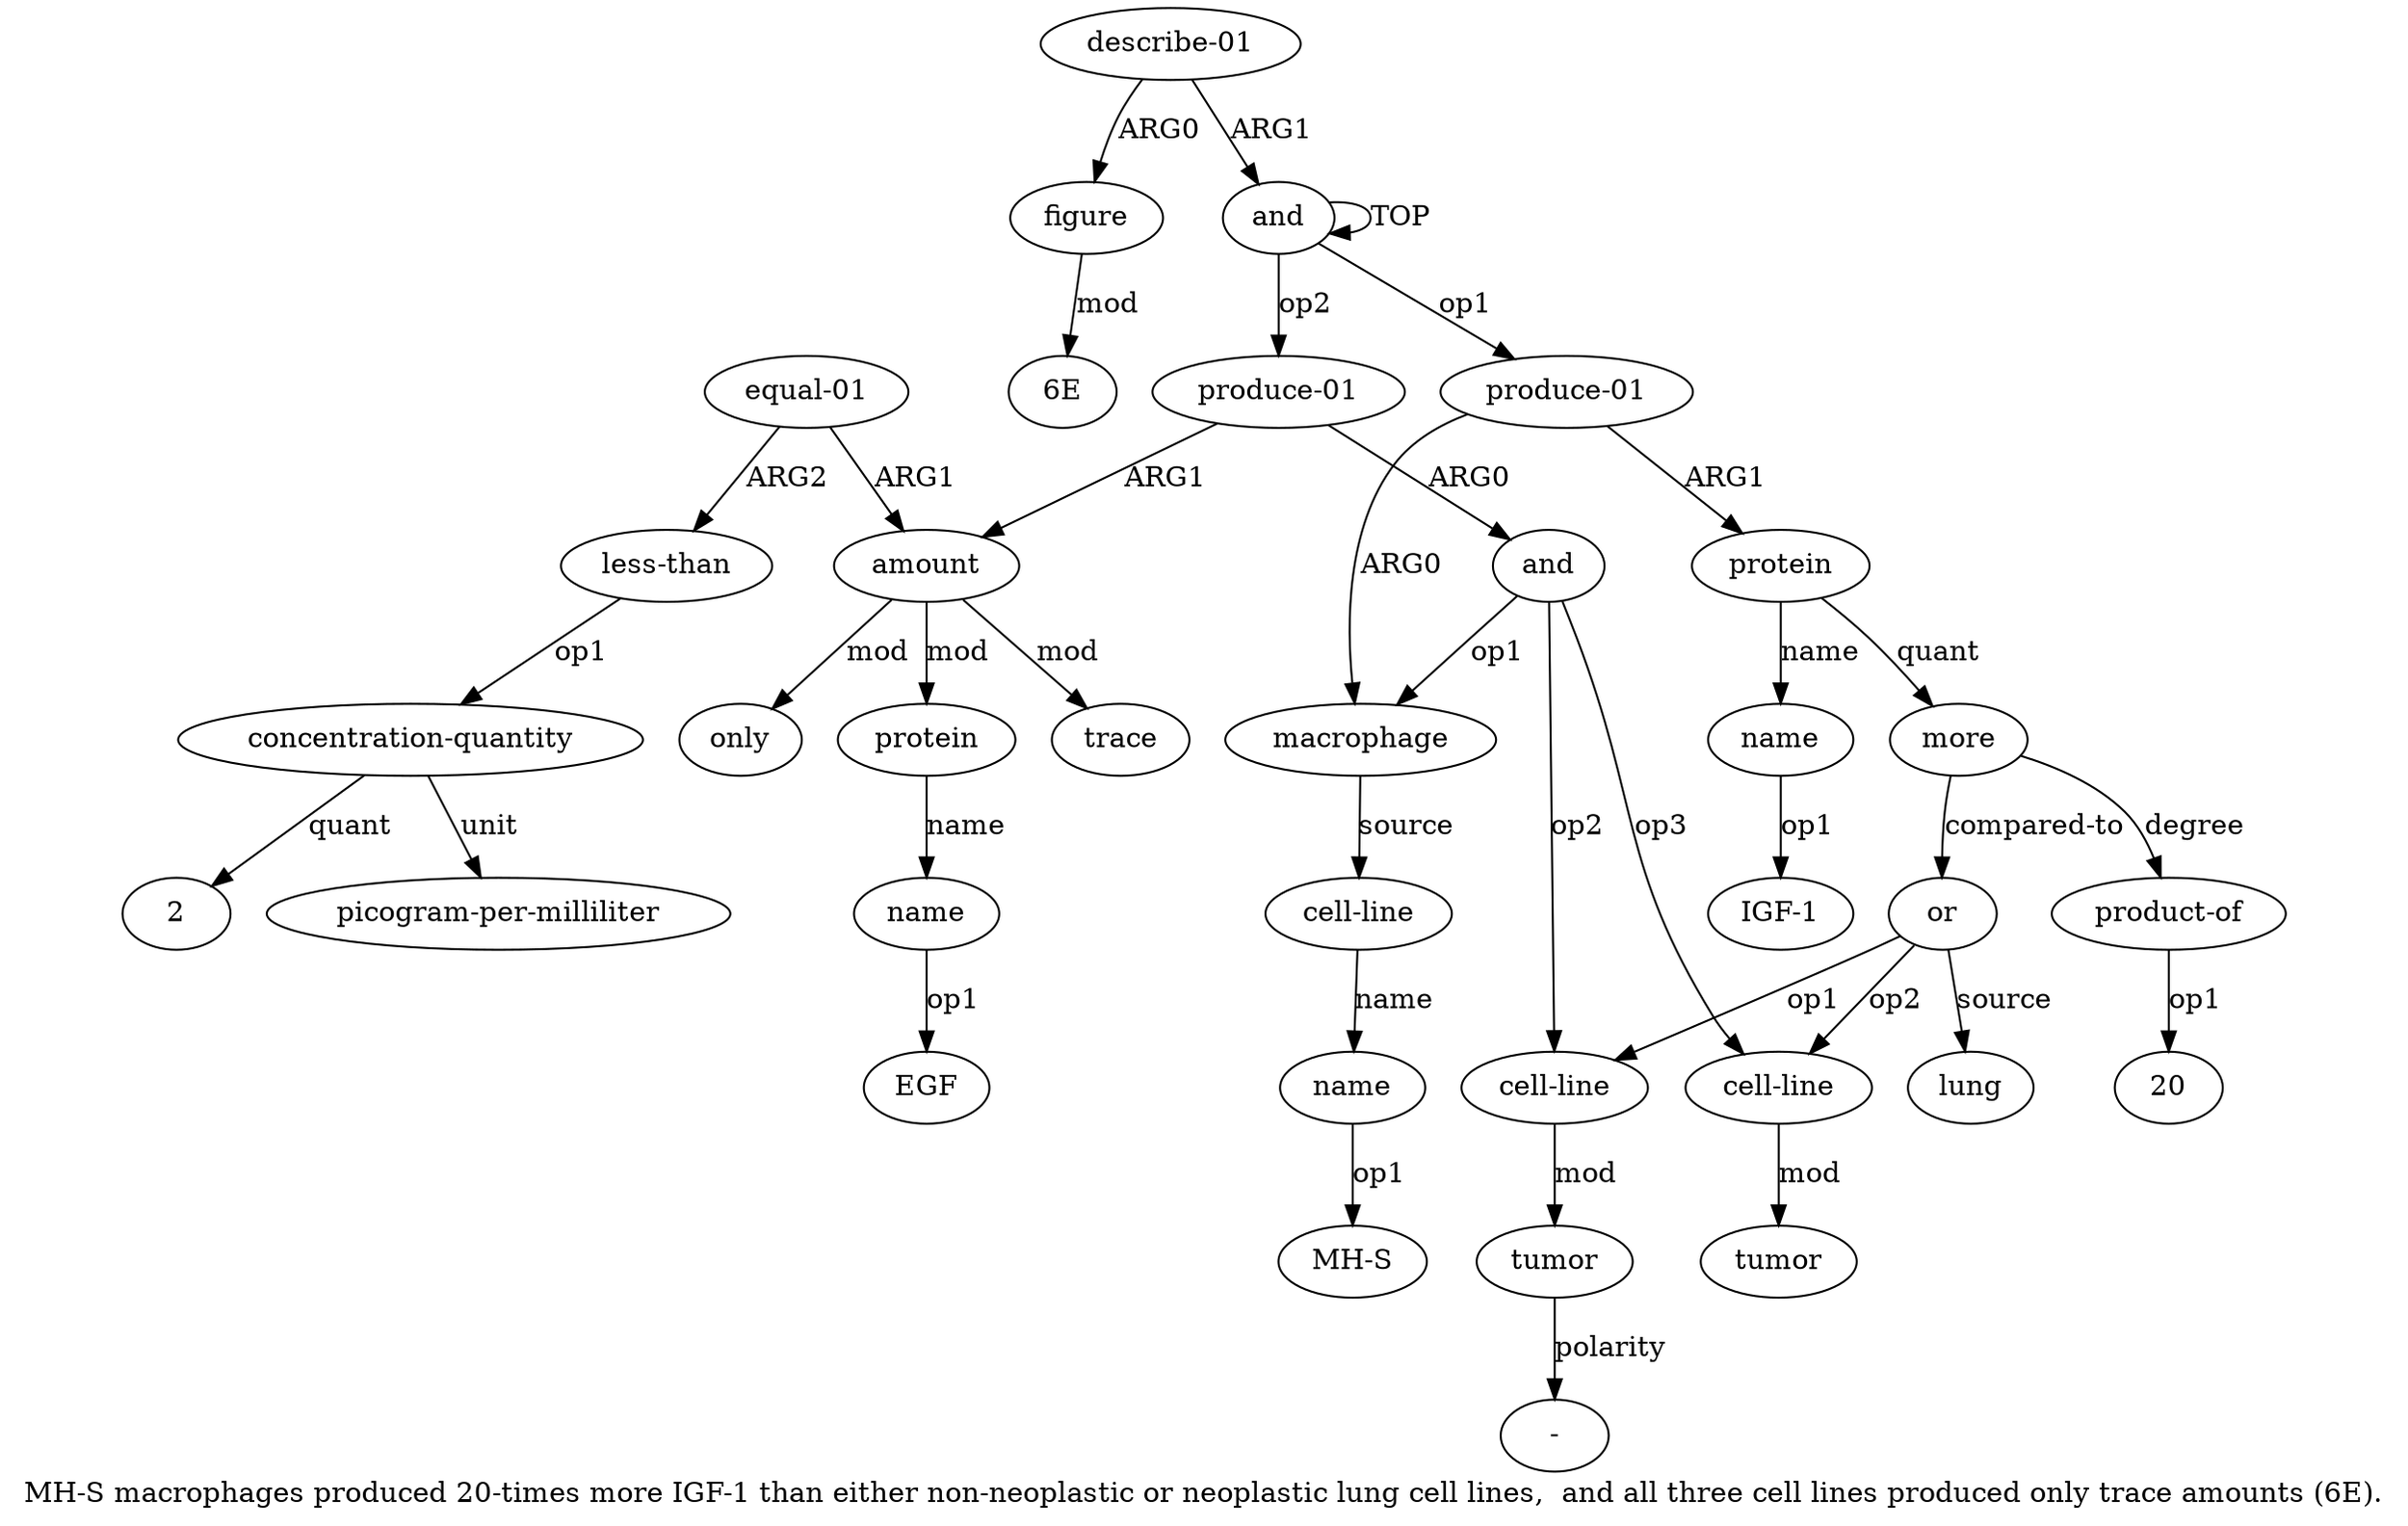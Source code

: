 digraph  {
	graph [label="MH-S macrophages produced 20-times more IGF-1 than either non-neoplastic or neoplastic lung cell lines,  and all three cell lines \
produced only trace amounts (6E)."];
	node [label="\N"];
	a20	 [color=black,
		gold_ind=20,
		gold_label=name,
		label=name,
		test_ind=20,
		test_label=name];
	"a20 EGF"	 [color=black,
		gold_ind=-1,
		gold_label=EGF,
		label=EGF,
		test_ind=-1,
		test_label=EGF];
	a20 -> "a20 EGF" [key=0,
	color=black,
	gold_label=op1,
	label=op1,
	test_label=op1];
a21 [color=black,
	gold_ind=21,
	gold_label="equal-01",
	label="equal-01",
	test_ind=21,
	test_label="equal-01"];
a22 [color=black,
	gold_ind=22,
	gold_label="less-than",
	label="less-than",
	test_ind=22,
	test_label="less-than"];
a21 -> a22 [key=0,
color=black,
gold_label=ARG2,
label=ARG2,
test_label=ARG2];
a17 [color=black,
gold_ind=17,
gold_label=amount,
label=amount,
test_ind=17,
test_label=amount];
a21 -> a17 [key=0,
color=black,
gold_label=ARG1,
label=ARG1,
test_label=ARG1];
a23 [color=black,
gold_ind=23,
gold_label="concentration-quantity",
label="concentration-quantity",
test_ind=23,
test_label="concentration-quantity"];
a22 -> a23 [key=0,
color=black,
gold_label=op1,
label=op1,
test_label=op1];
a24 [color=black,
gold_ind=24,
gold_label="picogram-per-milliliter",
label="picogram-per-milliliter",
test_ind=24,
test_label="picogram-per-milliliter"];
a23 -> a24 [key=0,
color=black,
gold_label=unit,
label=unit,
test_label=unit];
"a23 2" [color=black,
gold_ind=-1,
gold_label=2,
label=2,
test_ind=-1,
test_label=2];
a23 -> "a23 2" [key=0,
color=black,
gold_label=quant,
label=quant,
test_label=quant];
a25 [color=black,
gold_ind=25,
gold_label=only,
label=only,
test_ind=25,
test_label=only];
a26 [color=black,
gold_ind=26,
gold_label="describe-01",
label="describe-01",
test_ind=26,
test_label="describe-01"];
a27 [color=black,
gold_ind=27,
gold_label=figure,
label=figure,
test_ind=27,
test_label=figure];
a26 -> a27 [key=0,
color=black,
gold_label=ARG0,
label=ARG0,
test_label=ARG0];
a0 [color=black,
gold_ind=0,
gold_label=and,
label=and,
test_ind=0,
test_label=and];
a26 -> a0 [key=0,
color=black,
gold_label=ARG1,
label=ARG1,
test_label=ARG1];
"a27 6E" [color=black,
gold_ind=-1,
gold_label="6E",
label="6E",
test_ind=-1,
test_label="6E"];
a27 -> "a27 6E" [key=0,
color=black,
gold_label=mod,
label=mod,
test_label=mod];
"a8 20" [color=black,
gold_ind=-1,
gold_label=20,
label=20,
test_ind=-1,
test_label=20];
"a6 IGF-1" [color=black,
gold_ind=-1,
gold_label="IGF-1",
label="IGF-1",
test_ind=-1,
test_label="IGF-1"];
a15 [color=black,
gold_ind=15,
gold_label="produce-01",
label="produce-01",
test_ind=15,
test_label="produce-01"];
a15 -> a17 [key=0,
color=black,
gold_label=ARG1,
label=ARG1,
test_label=ARG1];
a16 [color=black,
gold_ind=16,
gold_label=and,
label=and,
test_ind=16,
test_label=and];
a15 -> a16 [key=0,
color=black,
gold_label=ARG0,
label=ARG0,
test_label=ARG0];
a14 [color=black,
gold_ind=14,
gold_label=lung,
label=lung,
test_ind=14,
test_label=lung];
a17 -> a25 [key=0,
color=black,
gold_label=mod,
label=mod,
test_label=mod];
a19 [color=black,
gold_ind=19,
gold_label=protein,
label=protein,
test_ind=19,
test_label=protein];
a17 -> a19 [key=0,
color=black,
gold_label=mod,
label=mod,
test_label=mod];
a18 [color=black,
gold_ind=18,
gold_label=trace,
label=trace,
test_ind=18,
test_label=trace];
a17 -> a18 [key=0,
color=black,
gold_label=mod,
label=mod,
test_label=mod];
a10 [color=black,
gold_ind=10,
gold_label="cell-line",
label="cell-line",
test_ind=10,
test_label="cell-line"];
a16 -> a10 [key=0,
color=black,
gold_label=op2,
label=op2,
test_label=op2];
a12 [color=black,
gold_ind=12,
gold_label="cell-line",
label="cell-line",
test_ind=12,
test_label="cell-line"];
a16 -> a12 [key=0,
color=black,
gold_label=op3,
label=op3,
test_label=op3];
a2 [color=black,
gold_ind=2,
gold_label=macrophage,
label=macrophage,
test_ind=2,
test_label=macrophage];
a16 -> a2 [key=0,
color=black,
gold_label=op1,
label=op1,
test_label=op1];
a11 [color=black,
gold_ind=11,
gold_label=tumor,
label=tumor,
test_ind=11,
test_label=tumor];
"a11 -" [color=black,
gold_ind=-1,
gold_label="-",
label="-",
test_ind=-1,
test_label="-"];
a11 -> "a11 -" [key=0,
color=black,
gold_label=polarity,
label=polarity,
test_label=polarity];
a10 -> a11 [key=0,
color=black,
gold_label=mod,
label=mod,
test_label=mod];
a13 [color=black,
gold_ind=13,
gold_label=tumor,
label=tumor,
test_ind=13,
test_label=tumor];
a12 -> a13 [key=0,
color=black,
gold_label=mod,
label=mod,
test_label=mod];
a19 -> a20 [key=0,
color=black,
gold_label=name,
label=name,
test_label=name];
a1 [color=black,
gold_ind=1,
gold_label="produce-01",
label="produce-01",
test_ind=1,
test_label="produce-01"];
a1 -> a2 [key=0,
color=black,
gold_label=ARG0,
label=ARG0,
test_label=ARG0];
a5 [color=black,
gold_ind=5,
gold_label=protein,
label=protein,
test_ind=5,
test_label=protein];
a1 -> a5 [key=0,
color=black,
gold_label=ARG1,
label=ARG1,
test_label=ARG1];
a0 -> a15 [key=0,
color=black,
gold_label=op2,
label=op2,
test_label=op2];
a0 -> a1 [key=0,
color=black,
gold_label=op1,
label=op1,
test_label=op1];
a0 -> a0 [key=0,
color=black,
gold_label=TOP,
label=TOP,
test_label=TOP];
a3 [color=black,
gold_ind=3,
gold_label="cell-line",
label="cell-line",
test_ind=3,
test_label="cell-line"];
a4 [color=black,
gold_ind=4,
gold_label=name,
label=name,
test_ind=4,
test_label=name];
a3 -> a4 [key=0,
color=black,
gold_label=name,
label=name,
test_label=name];
a2 -> a3 [key=0,
color=black,
gold_label=source,
label=source,
test_label=source];
a7 [color=black,
gold_ind=7,
gold_label=more,
label=more,
test_ind=7,
test_label=more];
a5 -> a7 [key=0,
color=black,
gold_label=quant,
label=quant,
test_label=quant];
a6 [color=black,
gold_ind=6,
gold_label=name,
label=name,
test_ind=6,
test_label=name];
a5 -> a6 [key=0,
color=black,
gold_label=name,
label=name,
test_label=name];
"a4 MH-S" [color=black,
gold_ind=-1,
gold_label="MH-S",
label="MH-S",
test_ind=-1,
test_label="MH-S"];
a4 -> "a4 MH-S" [key=0,
color=black,
gold_label=op1,
label=op1,
test_label=op1];
a9 [color=black,
gold_ind=9,
gold_label=or,
label=or,
test_ind=9,
test_label=or];
a7 -> a9 [key=0,
color=black,
gold_label="compared-to",
label="compared-to",
test_label="compared-to"];
a8 [color=black,
gold_ind=8,
gold_label="product-of",
label="product-of",
test_ind=8,
test_label="product-of"];
a7 -> a8 [key=0,
color=black,
gold_label=degree,
label=degree,
test_label=degree];
a6 -> "a6 IGF-1" [key=0,
color=black,
gold_label=op1,
label=op1,
test_label=op1];
a9 -> a14 [key=0,
color=black,
gold_label=source,
label=source,
test_label=source];
a9 -> a10 [key=0,
color=black,
gold_label=op1,
label=op1,
test_label=op1];
a9 -> a12 [key=0,
color=black,
gold_label=op2,
label=op2,
test_label=op2];
a8 -> "a8 20" [key=0,
color=black,
gold_label=op1,
label=op1,
test_label=op1];
}

